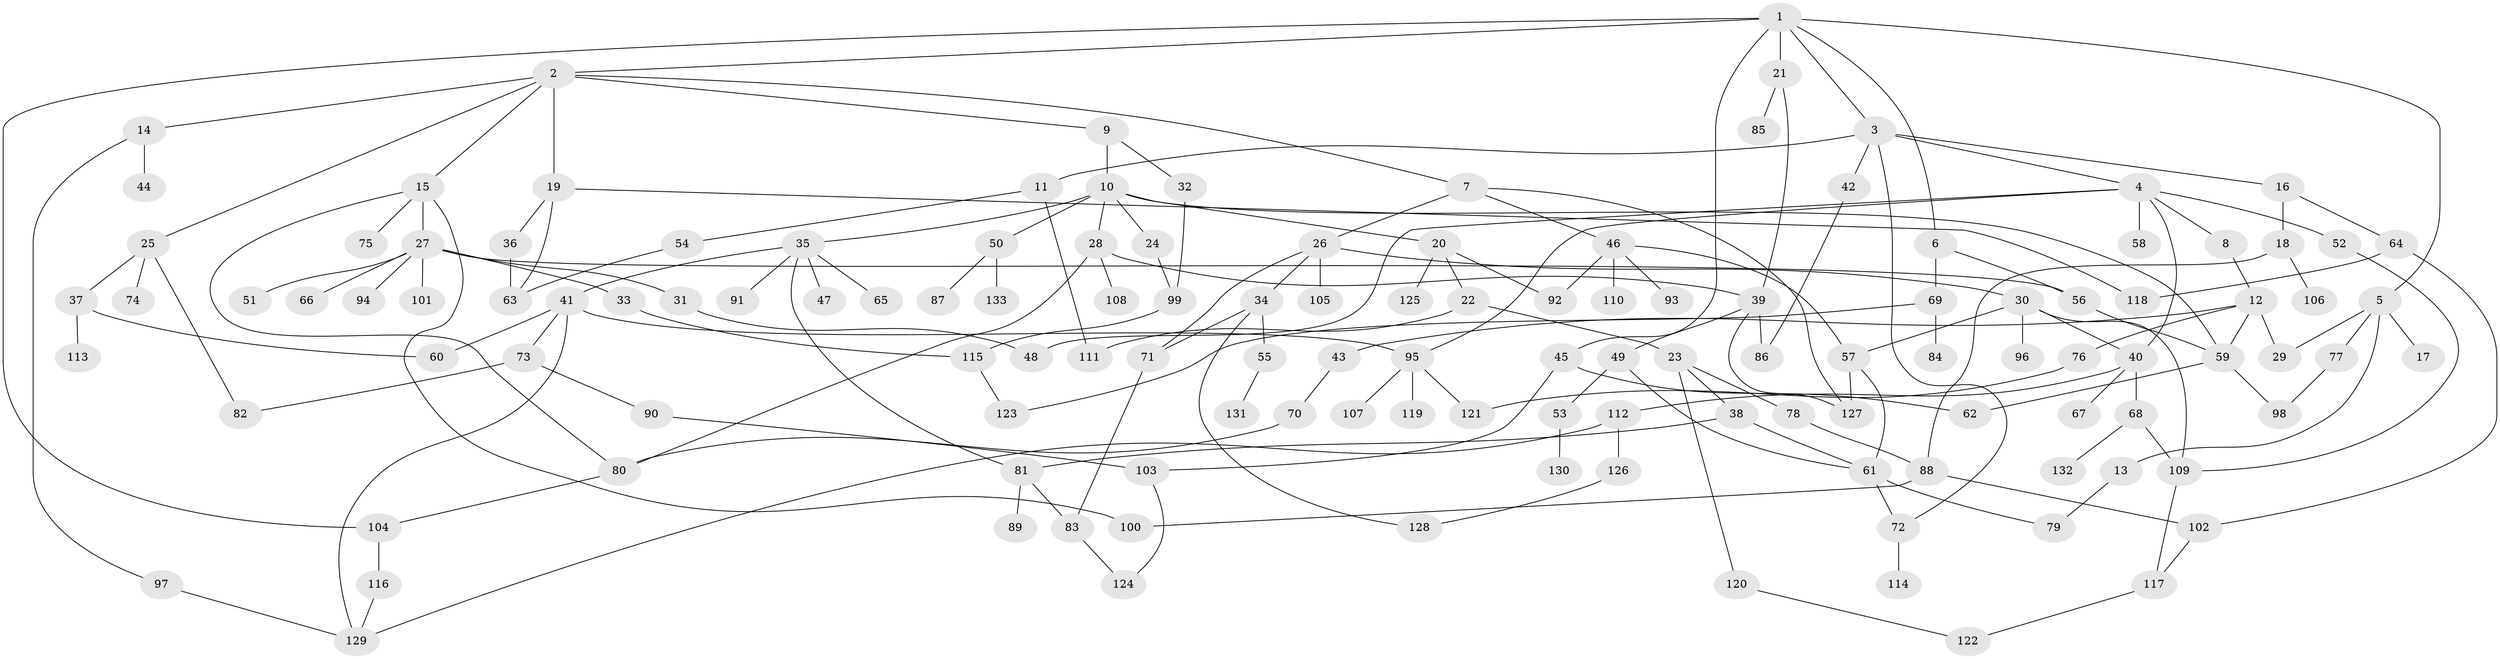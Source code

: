 // Generated by graph-tools (version 1.1) at 2025/42/03/09/25 04:42:31]
// undirected, 133 vertices, 180 edges
graph export_dot {
graph [start="1"]
  node [color=gray90,style=filled];
  1;
  2;
  3;
  4;
  5;
  6;
  7;
  8;
  9;
  10;
  11;
  12;
  13;
  14;
  15;
  16;
  17;
  18;
  19;
  20;
  21;
  22;
  23;
  24;
  25;
  26;
  27;
  28;
  29;
  30;
  31;
  32;
  33;
  34;
  35;
  36;
  37;
  38;
  39;
  40;
  41;
  42;
  43;
  44;
  45;
  46;
  47;
  48;
  49;
  50;
  51;
  52;
  53;
  54;
  55;
  56;
  57;
  58;
  59;
  60;
  61;
  62;
  63;
  64;
  65;
  66;
  67;
  68;
  69;
  70;
  71;
  72;
  73;
  74;
  75;
  76;
  77;
  78;
  79;
  80;
  81;
  82;
  83;
  84;
  85;
  86;
  87;
  88;
  89;
  90;
  91;
  92;
  93;
  94;
  95;
  96;
  97;
  98;
  99;
  100;
  101;
  102;
  103;
  104;
  105;
  106;
  107;
  108;
  109;
  110;
  111;
  112;
  113;
  114;
  115;
  116;
  117;
  118;
  119;
  120;
  121;
  122;
  123;
  124;
  125;
  126;
  127;
  128;
  129;
  130;
  131;
  132;
  133;
  1 -- 2;
  1 -- 3;
  1 -- 5;
  1 -- 6;
  1 -- 21;
  1 -- 45;
  1 -- 104;
  2 -- 7;
  2 -- 9;
  2 -- 14;
  2 -- 15;
  2 -- 19;
  2 -- 25;
  3 -- 4;
  3 -- 11;
  3 -- 16;
  3 -- 42;
  3 -- 72;
  4 -- 8;
  4 -- 48;
  4 -- 52;
  4 -- 58;
  4 -- 95;
  4 -- 40;
  5 -- 13;
  5 -- 17;
  5 -- 77;
  5 -- 29;
  6 -- 56;
  6 -- 69;
  7 -- 26;
  7 -- 46;
  7 -- 127;
  8 -- 12;
  9 -- 10;
  9 -- 32;
  10 -- 20;
  10 -- 24;
  10 -- 28;
  10 -- 35;
  10 -- 50;
  10 -- 59;
  11 -- 54;
  11 -- 111;
  12 -- 29;
  12 -- 43;
  12 -- 76;
  12 -- 59;
  13 -- 79;
  14 -- 44;
  14 -- 97;
  15 -- 27;
  15 -- 75;
  15 -- 100;
  15 -- 80;
  16 -- 18;
  16 -- 64;
  18 -- 106;
  18 -- 88;
  19 -- 36;
  19 -- 63;
  19 -- 118;
  20 -- 22;
  20 -- 125;
  20 -- 92;
  21 -- 85;
  21 -- 39;
  22 -- 23;
  22 -- 111;
  23 -- 38;
  23 -- 78;
  23 -- 120;
  24 -- 99;
  25 -- 37;
  25 -- 74;
  25 -- 82;
  26 -- 30;
  26 -- 34;
  26 -- 105;
  26 -- 71;
  27 -- 31;
  27 -- 33;
  27 -- 51;
  27 -- 66;
  27 -- 94;
  27 -- 101;
  27 -- 56;
  28 -- 39;
  28 -- 108;
  28 -- 80;
  30 -- 40;
  30 -- 57;
  30 -- 96;
  30 -- 109;
  31 -- 48;
  32 -- 99;
  33 -- 115;
  34 -- 55;
  34 -- 71;
  34 -- 128;
  35 -- 41;
  35 -- 47;
  35 -- 65;
  35 -- 81;
  35 -- 91;
  36 -- 63;
  37 -- 113;
  37 -- 60;
  38 -- 61;
  38 -- 81;
  39 -- 49;
  39 -- 86;
  39 -- 127;
  40 -- 67;
  40 -- 68;
  40 -- 112;
  41 -- 60;
  41 -- 73;
  41 -- 95;
  41 -- 129;
  42 -- 86;
  43 -- 70;
  45 -- 103;
  45 -- 62;
  46 -- 92;
  46 -- 93;
  46 -- 110;
  46 -- 57;
  49 -- 53;
  49 -- 61;
  50 -- 87;
  50 -- 133;
  52 -- 109;
  53 -- 130;
  54 -- 63;
  55 -- 131;
  56 -- 59;
  57 -- 61;
  57 -- 127;
  59 -- 62;
  59 -- 98;
  61 -- 72;
  61 -- 79;
  64 -- 102;
  64 -- 118;
  68 -- 132;
  68 -- 109;
  69 -- 84;
  69 -- 123;
  70 -- 80;
  71 -- 83;
  72 -- 114;
  73 -- 90;
  73 -- 82;
  76 -- 121;
  77 -- 98;
  78 -- 88;
  80 -- 104;
  81 -- 83;
  81 -- 89;
  83 -- 124;
  88 -- 102;
  88 -- 100;
  90 -- 103;
  95 -- 107;
  95 -- 119;
  95 -- 121;
  97 -- 129;
  99 -- 115;
  102 -- 117;
  103 -- 124;
  104 -- 116;
  109 -- 117;
  112 -- 126;
  112 -- 129;
  115 -- 123;
  116 -- 129;
  117 -- 122;
  120 -- 122;
  126 -- 128;
}
